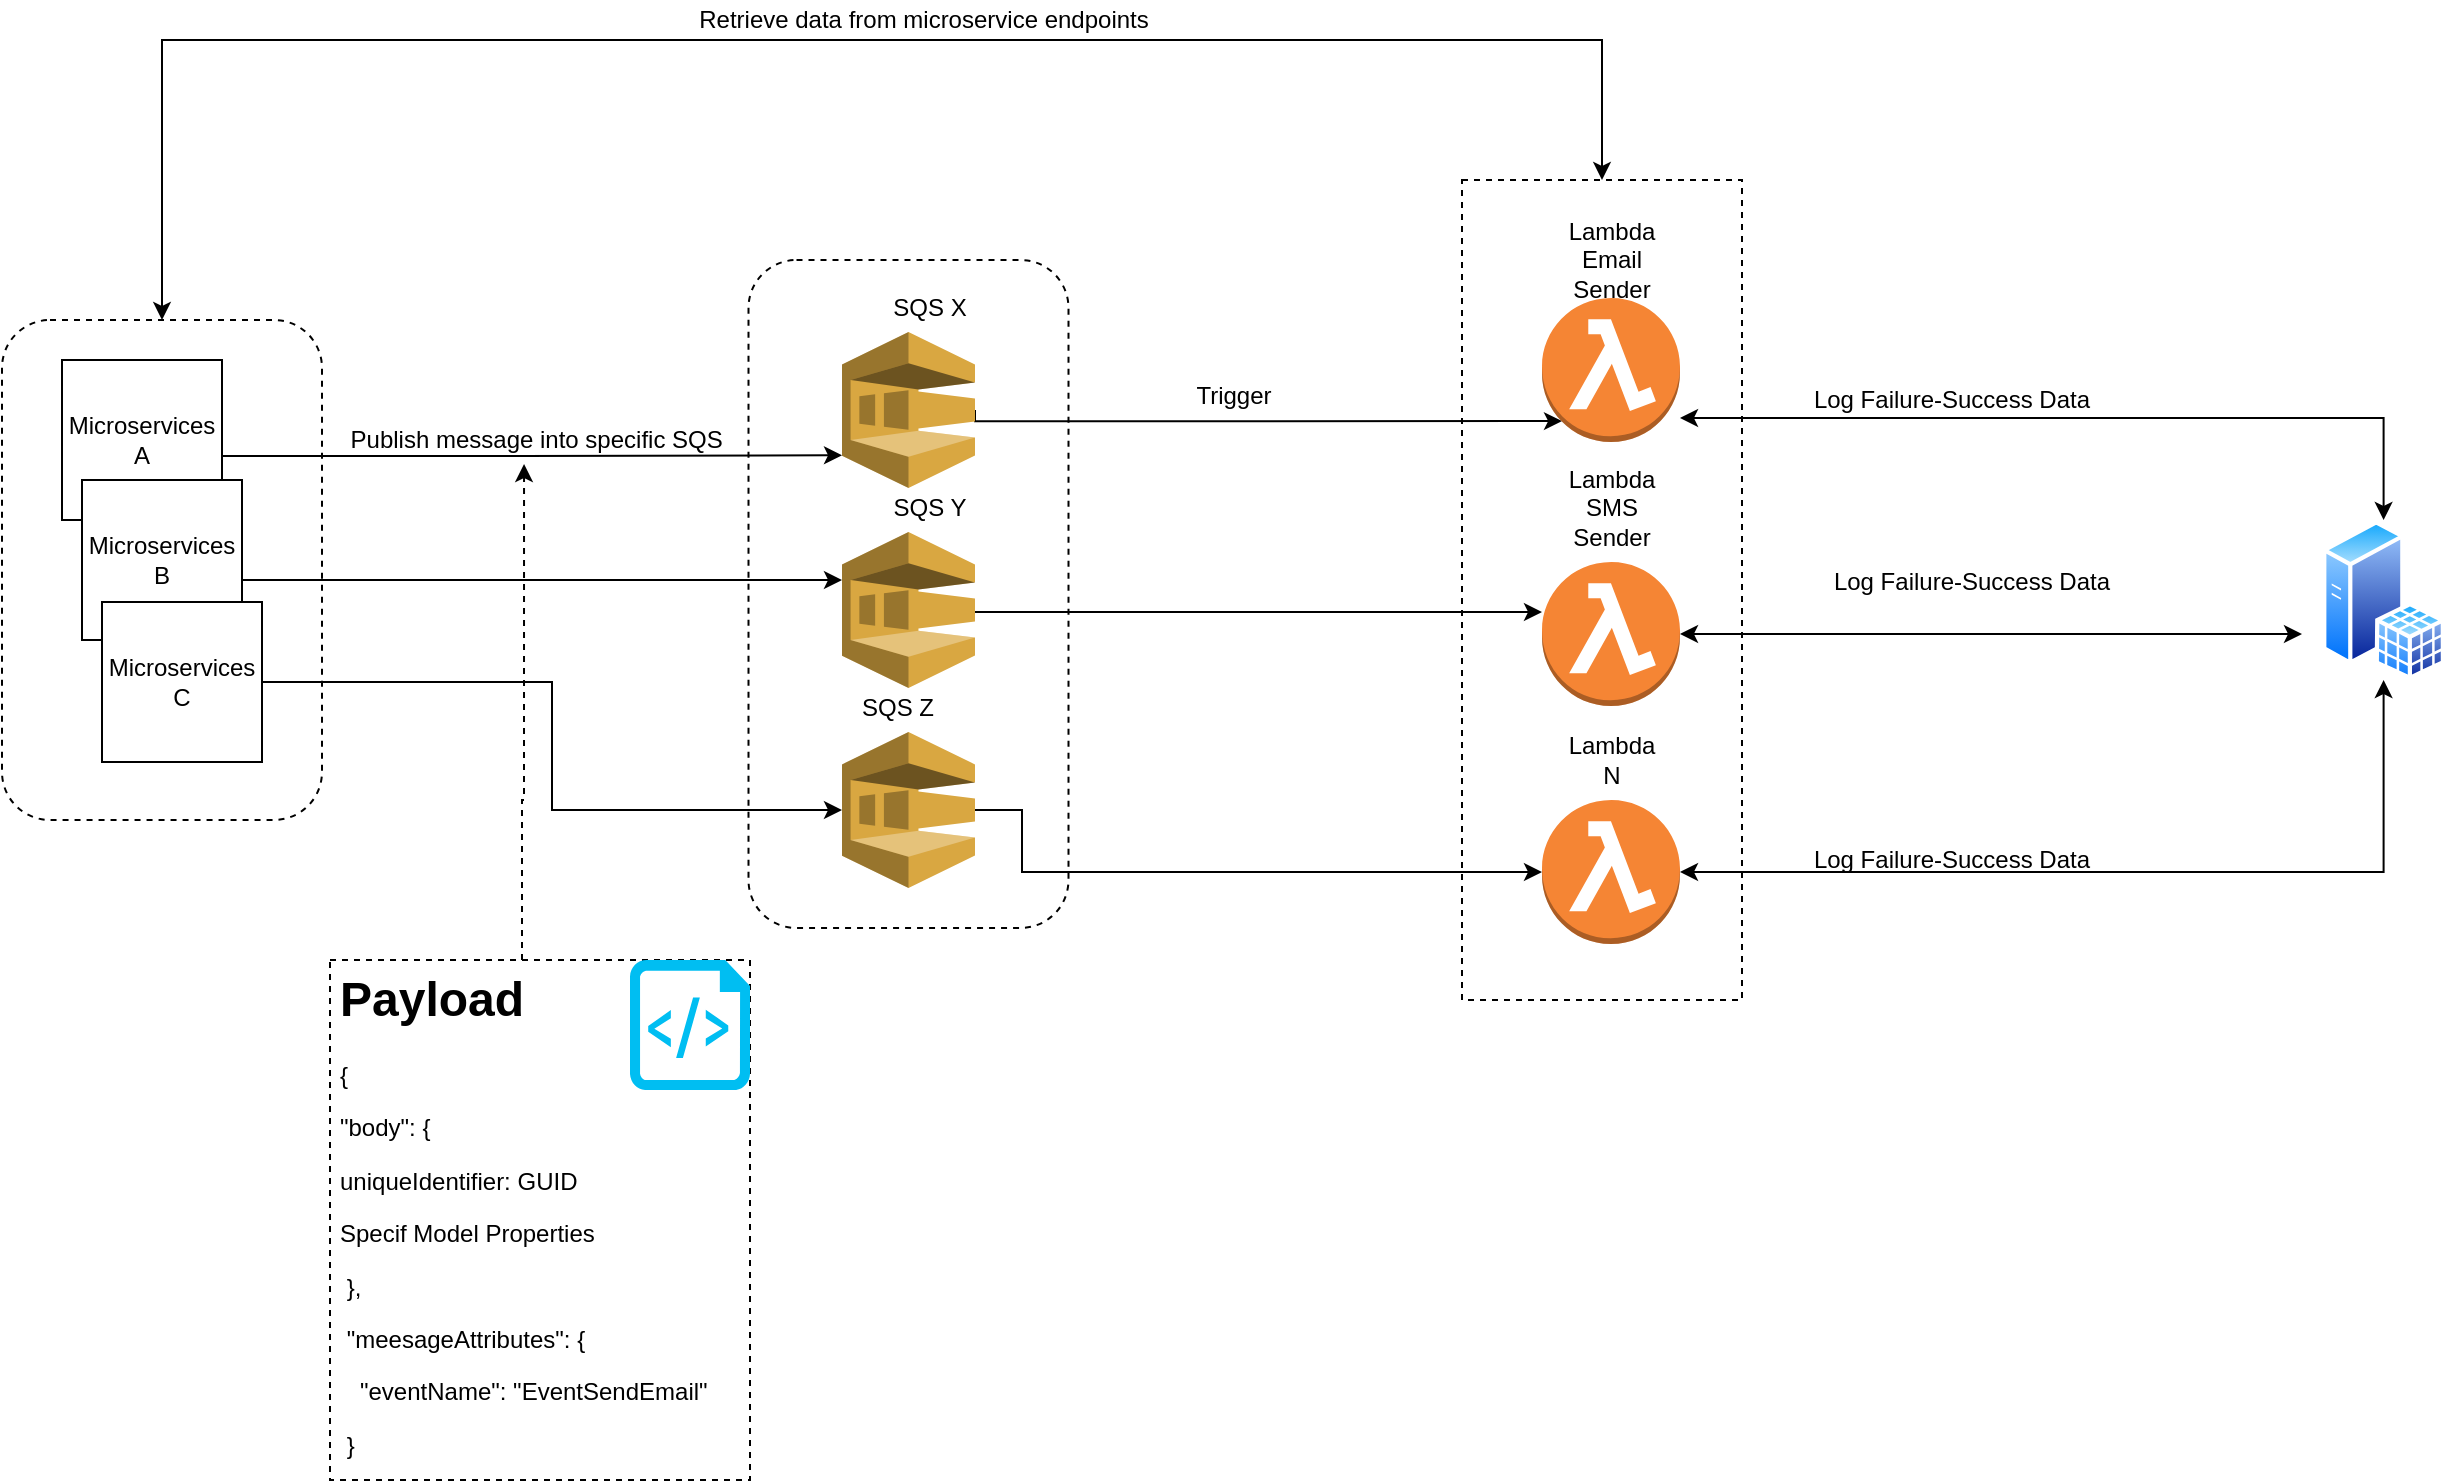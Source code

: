 <mxfile version="14.4.6" type="github">
  <diagram id="qjzeDgqdL2aKJla77leW" name="Page-1">
    <mxGraphModel dx="2512" dy="1895" grid="1" gridSize="10" guides="1" tooltips="1" connect="1" arrows="1" fold="1" page="1" pageScale="1" pageWidth="850" pageHeight="1100" math="0" shadow="0">
      <root>
        <mxCell id="0" />
        <mxCell id="1" parent="0" />
        <mxCell id="-vlMi3lsnk5EaH7537CD-10" value="" style="rounded=1;whiteSpace=wrap;html=1;dashed=1;strokeColor=#000000;" parent="1" vertex="1">
          <mxGeometry x="213.25" y="20" width="160" height="334" as="geometry" />
        </mxCell>
        <mxCell id="vUzu1yKwPVAJK8qaTAhN-50" value="" style="rounded=1;whiteSpace=wrap;html=1;dashed=1;strokeColor=#000000;" parent="1" vertex="1">
          <mxGeometry x="-160" y="50" width="160" height="250" as="geometry" />
        </mxCell>
        <mxCell id="HlPV2CLXLyxxhXQfckxg-1" style="edgeStyle=orthogonalEdgeStyle;rounded=0;orthogonalLoop=1;jettySize=auto;html=1;entryX=0.5;entryY=0;entryDx=0;entryDy=0;startArrow=classic;startFill=1;" edge="1" parent="1" source="vUzu1yKwPVAJK8qaTAhN-39" target="vUzu1yKwPVAJK8qaTAhN-50">
          <mxGeometry relative="1" as="geometry">
            <Array as="points">
              <mxPoint x="640" y="-90" />
              <mxPoint x="-80" y="-90" />
            </Array>
          </mxGeometry>
        </mxCell>
        <mxCell id="vUzu1yKwPVAJK8qaTAhN-39" value="" style="rounded=0;whiteSpace=wrap;html=1;dashed=1;strokeColor=#000000;" parent="1" vertex="1">
          <mxGeometry x="570" y="-20" width="140" height="410" as="geometry" />
        </mxCell>
        <mxCell id="vUzu1yKwPVAJK8qaTAhN-3" style="edgeStyle=orthogonalEdgeStyle;rounded=0;orthogonalLoop=1;jettySize=auto;html=1;entryX=0;entryY=0.79;entryDx=0;entryDy=0;entryPerimeter=0;" parent="1" source="vUzu1yKwPVAJK8qaTAhN-2" target="vUzu1yKwPVAJK8qaTAhN-1" edge="1">
          <mxGeometry relative="1" as="geometry">
            <mxPoint x="180" y="120" as="targetPoint" />
            <Array as="points">
              <mxPoint x="100" y="118" />
              <mxPoint x="100" y="118" />
            </Array>
          </mxGeometry>
        </mxCell>
        <mxCell id="vUzu1yKwPVAJK8qaTAhN-2" value="Microservices A" style="whiteSpace=wrap;html=1;aspect=fixed;" parent="1" vertex="1">
          <mxGeometry x="-130" y="70" width="80" height="80" as="geometry" />
        </mxCell>
        <mxCell id="vUzu1yKwPVAJK8qaTAhN-20" style="edgeStyle=orthogonalEdgeStyle;rounded=0;orthogonalLoop=1;jettySize=auto;html=1;exitX=1;exitY=0.5;exitDx=0;exitDy=0;exitPerimeter=0;entryX=0.145;entryY=0.855;entryDx=0;entryDy=0;entryPerimeter=0;" parent="1" source="vUzu1yKwPVAJK8qaTAhN-1" target="vUzu1yKwPVAJK8qaTAhN-14" edge="1">
          <mxGeometry relative="1" as="geometry">
            <mxPoint x="478.995" y="144.44" as="sourcePoint" />
            <mxPoint x="530" y="95" as="targetPoint" />
            <Array as="points">
              <mxPoint x="327" y="100" />
            </Array>
          </mxGeometry>
        </mxCell>
        <mxCell id="vUzu1yKwPVAJK8qaTAhN-21" style="edgeStyle=orthogonalEdgeStyle;rounded=0;orthogonalLoop=1;jettySize=auto;html=1;" parent="1" source="-vlMi3lsnk5EaH7537CD-3" target="vUzu1yKwPVAJK8qaTAhN-15" edge="1">
          <mxGeometry relative="1" as="geometry">
            <mxPoint x="489" y="170" as="sourcePoint" />
            <Array as="points">
              <mxPoint x="440" y="196" />
              <mxPoint x="440" y="196" />
            </Array>
          </mxGeometry>
        </mxCell>
        <mxCell id="vUzu1yKwPVAJK8qaTAhN-22" style="edgeStyle=orthogonalEdgeStyle;rounded=0;orthogonalLoop=1;jettySize=auto;html=1;exitX=1;exitY=0.5;exitDx=0;exitDy=0;exitPerimeter=0;entryX=0;entryY=0.5;entryDx=0;entryDy=0;entryPerimeter=0;" parent="1" source="-vlMi3lsnk5EaH7537CD-6" target="vUzu1yKwPVAJK8qaTAhN-16" edge="1">
          <mxGeometry relative="1" as="geometry">
            <Array as="points">
              <mxPoint x="350" y="295" />
              <mxPoint x="350" y="326" />
            </Array>
            <mxPoint x="478.995" y="195.56" as="sourcePoint" />
          </mxGeometry>
        </mxCell>
        <mxCell id="vUzu1yKwPVAJK8qaTAhN-11" style="edgeStyle=orthogonalEdgeStyle;rounded=0;orthogonalLoop=1;jettySize=auto;html=1;dashed=1;entryX=0.462;entryY=1.1;entryDx=0;entryDy=0;entryPerimeter=0;" parent="1" source="vUzu1yKwPVAJK8qaTAhN-8" target="-vlMi3lsnk5EaH7537CD-12" edge="1">
          <mxGeometry relative="1" as="geometry">
            <mxPoint x="100" y="250" as="targetPoint" />
            <Array as="points">
              <mxPoint x="100" y="290" />
            </Array>
          </mxGeometry>
        </mxCell>
        <mxCell id="-vlMi3lsnk5EaH7537CD-8" style="edgeStyle=orthogonalEdgeStyle;rounded=0;orthogonalLoop=1;jettySize=auto;html=1;" parent="1" source="vUzu1yKwPVAJK8qaTAhN-9" target="-vlMi3lsnk5EaH7537CD-3" edge="1">
          <mxGeometry relative="1" as="geometry">
            <Array as="points">
              <mxPoint x="230" y="180" />
              <mxPoint x="230" y="180" />
            </Array>
          </mxGeometry>
        </mxCell>
        <mxCell id="vUzu1yKwPVAJK8qaTAhN-9" value="Microservices B" style="whiteSpace=wrap;html=1;aspect=fixed;" parent="1" vertex="1">
          <mxGeometry x="-120" y="130" width="80" height="80" as="geometry" />
        </mxCell>
        <mxCell id="-vlMi3lsnk5EaH7537CD-9" style="edgeStyle=orthogonalEdgeStyle;rounded=0;orthogonalLoop=1;jettySize=auto;html=1;" parent="1" source="vUzu1yKwPVAJK8qaTAhN-10" target="-vlMi3lsnk5EaH7537CD-6" edge="1">
          <mxGeometry relative="1" as="geometry" />
        </mxCell>
        <mxCell id="vUzu1yKwPVAJK8qaTAhN-10" value="Microservices C" style="whiteSpace=wrap;html=1;aspect=fixed;" parent="1" vertex="1">
          <mxGeometry x="-110" y="191" width="80" height="80" as="geometry" />
        </mxCell>
        <mxCell id="vUzu1yKwPVAJK8qaTAhN-29" style="edgeStyle=orthogonalEdgeStyle;rounded=0;orthogonalLoop=1;jettySize=auto;html=1;startArrow=classic;startFill=1;entryX=0.5;entryY=0;entryDx=0;entryDy=0;" parent="1" target="-vlMi3lsnk5EaH7537CD-19" edge="1">
          <mxGeometry relative="1" as="geometry">
            <Array as="points">
              <mxPoint x="1031" y="99" />
            </Array>
            <mxPoint x="679" y="99" as="sourcePoint" />
            <mxPoint x="831.964" y="99" as="targetPoint" />
          </mxGeometry>
        </mxCell>
        <mxCell id="vUzu1yKwPVAJK8qaTAhN-14" value="" style="outlineConnect=0;dashed=0;verticalLabelPosition=bottom;verticalAlign=top;align=center;html=1;shape=mxgraph.aws3.lambda_function;fillColor=#F58534;gradientColor=none;" parent="1" vertex="1">
          <mxGeometry x="610" y="39" width="69" height="72" as="geometry" />
        </mxCell>
        <mxCell id="HlPV2CLXLyxxhXQfckxg-4" style="edgeStyle=orthogonalEdgeStyle;rounded=0;orthogonalLoop=1;jettySize=auto;html=1;startArrow=classic;startFill=1;" edge="1" parent="1" source="vUzu1yKwPVAJK8qaTAhN-15">
          <mxGeometry relative="1" as="geometry">
            <mxPoint x="990" y="207" as="targetPoint" />
          </mxGeometry>
        </mxCell>
        <mxCell id="vUzu1yKwPVAJK8qaTAhN-15" value="" style="outlineConnect=0;dashed=0;verticalLabelPosition=bottom;verticalAlign=top;align=center;html=1;shape=mxgraph.aws3.lambda_function;fillColor=#F58534;gradientColor=none;" parent="1" vertex="1">
          <mxGeometry x="610" y="171" width="69" height="72" as="geometry" />
        </mxCell>
        <mxCell id="vUzu1yKwPVAJK8qaTAhN-16" value="" style="outlineConnect=0;dashed=0;verticalLabelPosition=bottom;verticalAlign=top;align=center;html=1;shape=mxgraph.aws3.lambda_function;fillColor=#F58534;gradientColor=none;" parent="1" vertex="1">
          <mxGeometry x="610" y="290" width="69" height="72" as="geometry" />
        </mxCell>
        <mxCell id="vUzu1yKwPVAJK8qaTAhN-23" value="Lambda Email Sender" style="text;html=1;strokeColor=none;fillColor=none;align=center;verticalAlign=middle;whiteSpace=wrap;rounded=0;" parent="1" vertex="1">
          <mxGeometry x="624.5" y="10" width="40" height="20" as="geometry" />
        </mxCell>
        <mxCell id="vUzu1yKwPVAJK8qaTAhN-25" value="Lambda SMS Sender&lt;br&gt;" style="text;html=1;strokeColor=none;fillColor=none;align=center;verticalAlign=middle;whiteSpace=wrap;rounded=0;" parent="1" vertex="1">
          <mxGeometry x="624.5" y="134" width="40" height="20" as="geometry" />
        </mxCell>
        <mxCell id="vUzu1yKwPVAJK8qaTAhN-28" value="Lambda N" style="text;html=1;strokeColor=none;fillColor=none;align=center;verticalAlign=middle;whiteSpace=wrap;rounded=0;" parent="1" vertex="1">
          <mxGeometry x="624.5" y="260" width="40" height="20" as="geometry" />
        </mxCell>
        <mxCell id="vUzu1yKwPVAJK8qaTAhN-31" style="edgeStyle=orthogonalEdgeStyle;rounded=0;orthogonalLoop=1;jettySize=auto;html=1;startArrow=classic;startFill=1;exitX=1;exitY=0.5;exitDx=0;exitDy=0;exitPerimeter=0;" parent="1" source="vUzu1yKwPVAJK8qaTAhN-16" target="-vlMi3lsnk5EaH7537CD-19" edge="1">
          <mxGeometry relative="1" as="geometry">
            <mxPoint x="669" y="317.01" as="sourcePoint" />
            <mxPoint x="1050" y="290" as="targetPoint" />
          </mxGeometry>
        </mxCell>
        <mxCell id="vUzu1yKwPVAJK8qaTAhN-33" value="Log Failure-Success Data" style="text;html=1;strokeColor=none;fillColor=none;align=center;verticalAlign=middle;whiteSpace=wrap;rounded=0;" parent="1" vertex="1">
          <mxGeometry x="720" y="171" width="210" height="20" as="geometry" />
        </mxCell>
        <mxCell id="-vlMi3lsnk5EaH7537CD-1" value="" style="group" parent="1" vertex="1" connectable="0">
          <mxGeometry x="260" y="34" width="100" height="320" as="geometry" />
        </mxCell>
        <mxCell id="vUzu1yKwPVAJK8qaTAhN-1" value="" style="outlineConnect=0;dashed=0;verticalLabelPosition=bottom;verticalAlign=top;align=center;html=1;shape=mxgraph.aws3.sqs;fillColor=#D9A741;gradientColor=none;" parent="-vlMi3lsnk5EaH7537CD-1" vertex="1">
          <mxGeometry y="22" width="66.5" height="78" as="geometry" />
        </mxCell>
        <mxCell id="vUzu1yKwPVAJK8qaTAhN-6" value="SQS X" style="text;html=1;strokeColor=none;fillColor=none;align=center;verticalAlign=middle;whiteSpace=wrap;rounded=0;" parent="-vlMi3lsnk5EaH7537CD-1" vertex="1">
          <mxGeometry x="8.25" width="71.75" height="20" as="geometry" />
        </mxCell>
        <mxCell id="-vlMi3lsnk5EaH7537CD-2" value="" style="group" parent="1" vertex="1" connectable="0">
          <mxGeometry x="260" y="134" width="80" height="100" as="geometry" />
        </mxCell>
        <mxCell id="-vlMi3lsnk5EaH7537CD-3" value="" style="outlineConnect=0;dashed=0;verticalLabelPosition=bottom;verticalAlign=top;align=center;html=1;shape=mxgraph.aws3.sqs;fillColor=#D9A741;gradientColor=none;" parent="-vlMi3lsnk5EaH7537CD-2" vertex="1">
          <mxGeometry y="22" width="66.5" height="78" as="geometry" />
        </mxCell>
        <mxCell id="-vlMi3lsnk5EaH7537CD-4" value="SQS Y" style="text;html=1;strokeColor=none;fillColor=none;align=center;verticalAlign=middle;whiteSpace=wrap;rounded=0;" parent="-vlMi3lsnk5EaH7537CD-2" vertex="1">
          <mxGeometry x="8.25" width="71.75" height="20" as="geometry" />
        </mxCell>
        <mxCell id="-vlMi3lsnk5EaH7537CD-5" value="" style="group" parent="1" vertex="1" connectable="0">
          <mxGeometry x="260" y="234" width="66.5" height="100" as="geometry" />
        </mxCell>
        <mxCell id="-vlMi3lsnk5EaH7537CD-6" value="" style="outlineConnect=0;dashed=0;verticalLabelPosition=bottom;verticalAlign=top;align=center;html=1;shape=mxgraph.aws3.sqs;fillColor=#D9A741;gradientColor=none;" parent="-vlMi3lsnk5EaH7537CD-5" vertex="1">
          <mxGeometry y="22" width="66.5" height="78" as="geometry" />
        </mxCell>
        <mxCell id="-vlMi3lsnk5EaH7537CD-7" value="SQS Z" style="text;html=1;strokeColor=none;fillColor=none;align=center;verticalAlign=middle;whiteSpace=wrap;rounded=0;" parent="-vlMi3lsnk5EaH7537CD-5" vertex="1">
          <mxGeometry x="8.25" width="40" height="20" as="geometry" />
        </mxCell>
        <mxCell id="-vlMi3lsnk5EaH7537CD-12" value="Publish message into specific SQS&amp;nbsp;" style="text;html=1;strokeColor=none;fillColor=none;align=center;verticalAlign=middle;whiteSpace=wrap;rounded=0;" parent="1" vertex="1">
          <mxGeometry x="4" y="100" width="210" height="20" as="geometry" />
        </mxCell>
        <mxCell id="-vlMi3lsnk5EaH7537CD-19" value="" style="aspect=fixed;perimeter=ellipsePerimeter;html=1;align=center;shadow=0;dashed=0;spacingTop=3;image;image=img/lib/active_directory/sql_server.svg;strokeColor=#000000;" parent="1" vertex="1">
          <mxGeometry x="1000" y="150" width="61.6" height="80" as="geometry" />
        </mxCell>
        <mxCell id="-vlMi3lsnk5EaH7537CD-39" value="" style="group" parent="1" vertex="1" connectable="0">
          <mxGeometry x="4" y="370" width="210" height="260" as="geometry" />
        </mxCell>
        <mxCell id="vUzu1yKwPVAJK8qaTAhN-8" value="&lt;h1&gt;Payload&lt;/h1&gt;&lt;p&gt;{&lt;/p&gt;&lt;p&gt;&quot;body&quot;: {&lt;/p&gt;&lt;p&gt;uniqueIdentifier: GUID&lt;/p&gt;&lt;p&gt;Specif Model Properties&lt;/p&gt;&lt;p&gt;&amp;nbsp;},&lt;/p&gt;&lt;p&gt;&amp;nbsp;&quot;meesageAttributes&quot;: {&lt;/p&gt;&lt;p&gt;&amp;nbsp; &amp;nbsp;&quot;eventName&quot;: &quot;EventSendEmail&quot;&lt;/p&gt;&lt;p&gt;&amp;nbsp;}&lt;/p&gt;&lt;p&gt;&lt;span&gt;}&lt;/span&gt;&lt;/p&gt;" style="text;html=1;fillColor=none;spacing=5;spacingTop=-20;whiteSpace=wrap;overflow=hidden;rounded=0;strokeColor=#000000;dashed=1;" parent="-vlMi3lsnk5EaH7537CD-39" vertex="1">
          <mxGeometry width="210" height="260" as="geometry" />
        </mxCell>
        <mxCell id="-vlMi3lsnk5EaH7537CD-38" value="" style="verticalLabelPosition=bottom;html=1;verticalAlign=top;align=center;strokeColor=none;fillColor=#00BEF2;shape=mxgraph.azure.script_file;pointerEvents=1;" parent="-vlMi3lsnk5EaH7537CD-39" vertex="1">
          <mxGeometry x="150" width="60" height="65" as="geometry" />
        </mxCell>
        <mxCell id="-vlMi3lsnk5EaH7537CD-41" value="Trigger" style="text;html=1;strokeColor=none;fillColor=none;align=center;verticalAlign=middle;whiteSpace=wrap;rounded=0;" parent="1" vertex="1">
          <mxGeometry x="435.5" y="78" width="40" height="20" as="geometry" />
        </mxCell>
        <mxCell id="xCQj9gFn1TuLnRX2NgzN-2" value="Log Failure-Success Data" style="text;html=1;strokeColor=none;fillColor=none;align=center;verticalAlign=middle;whiteSpace=wrap;rounded=0;" parent="1" vertex="1">
          <mxGeometry x="710" y="80" width="210" height="20" as="geometry" />
        </mxCell>
        <mxCell id="xCQj9gFn1TuLnRX2NgzN-3" value="Log Failure-Success Data" style="text;html=1;strokeColor=none;fillColor=none;align=center;verticalAlign=middle;whiteSpace=wrap;rounded=0;" parent="1" vertex="1">
          <mxGeometry x="710" y="310" width="210" height="20" as="geometry" />
        </mxCell>
        <mxCell id="HlPV2CLXLyxxhXQfckxg-2" value="Retrieve data from microservice endpoints" style="text;html=1;strokeColor=none;fillColor=none;align=center;verticalAlign=middle;whiteSpace=wrap;rounded=0;" vertex="1" parent="1">
          <mxGeometry x="165.5" y="-110" width="270" height="20" as="geometry" />
        </mxCell>
      </root>
    </mxGraphModel>
  </diagram>
</mxfile>
